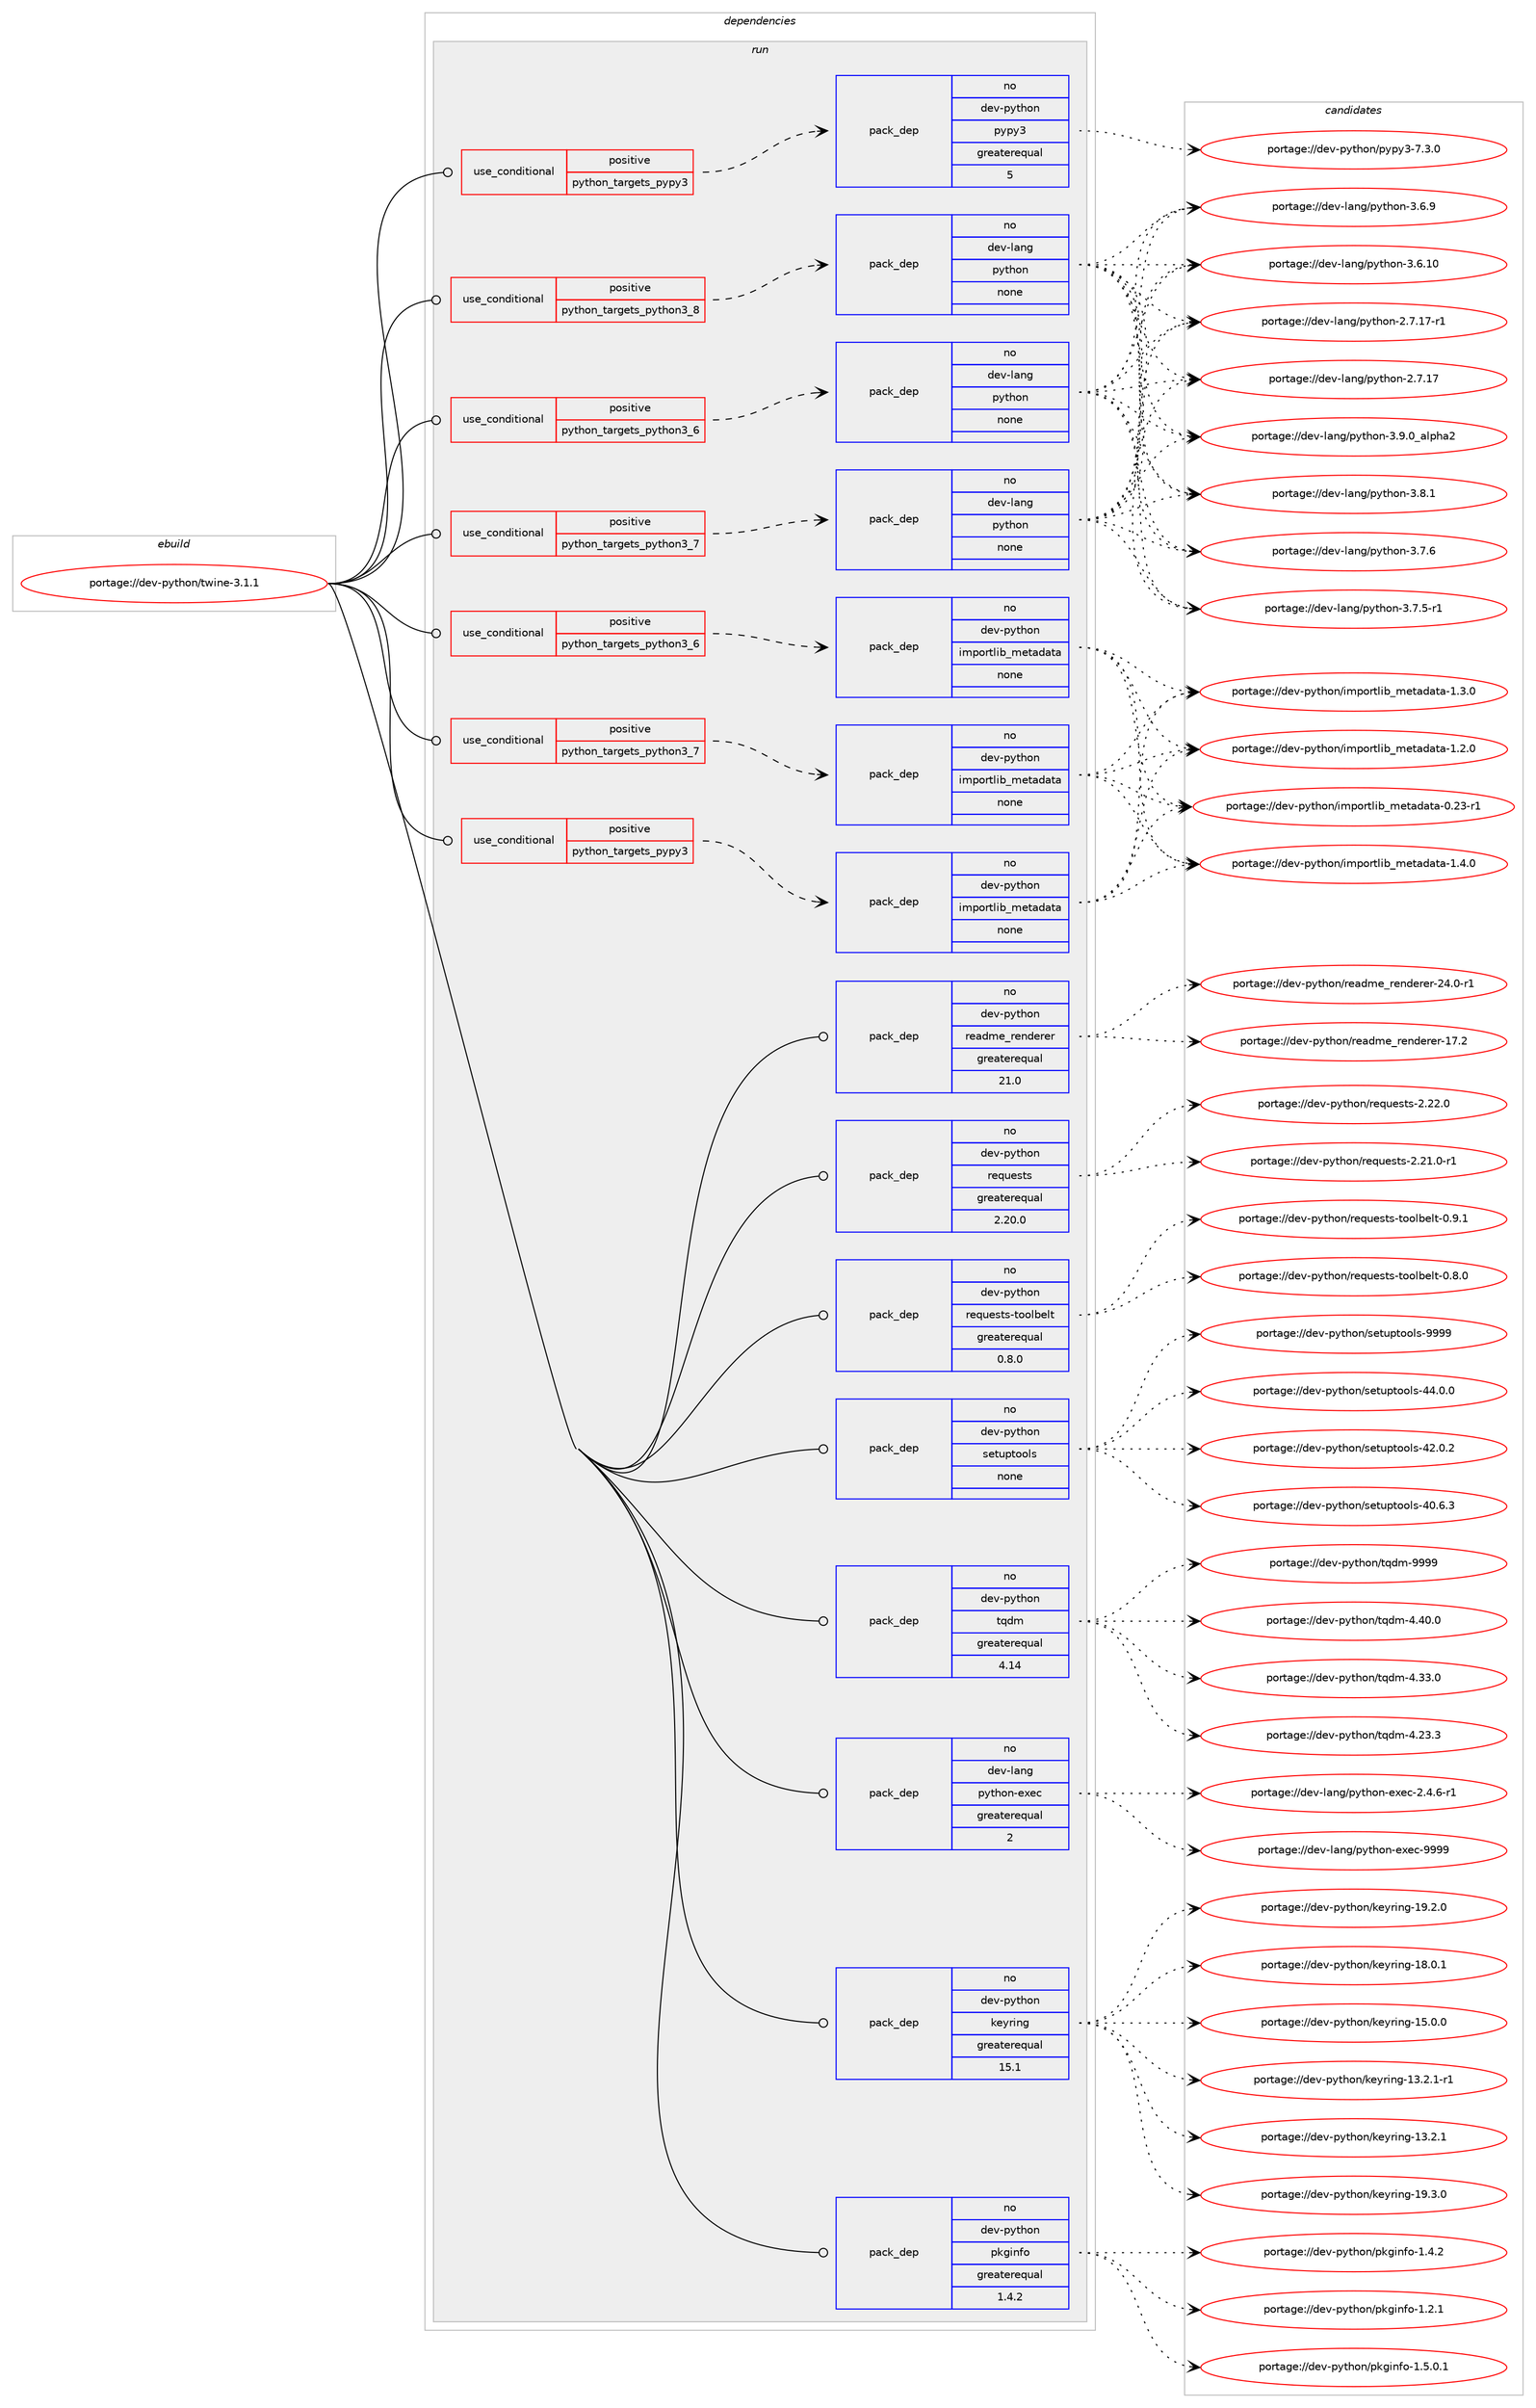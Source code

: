 digraph prolog {

# *************
# Graph options
# *************

newrank=true;
concentrate=true;
compound=true;
graph [rankdir=LR,fontname=Helvetica,fontsize=10,ranksep=1.5];#, ranksep=2.5, nodesep=0.2];
edge  [arrowhead=vee];
node  [fontname=Helvetica,fontsize=10];

# **********
# The ebuild
# **********

subgraph cluster_leftcol {
color=gray;
label=<<i>ebuild</i>>;
id [label="portage://dev-python/twine-3.1.1", color=red, width=4, href="../dev-python/twine-3.1.1.svg"];
}

# ****************
# The dependencies
# ****************

subgraph cluster_midcol {
color=gray;
label=<<i>dependencies</i>>;
subgraph cluster_compile {
fillcolor="#eeeeee";
style=filled;
label=<<i>compile</i>>;
}
subgraph cluster_compileandrun {
fillcolor="#eeeeee";
style=filled;
label=<<i>compile and run</i>>;
}
subgraph cluster_run {
fillcolor="#eeeeee";
style=filled;
label=<<i>run</i>>;
subgraph cond104452 {
dependency420903 [label=<<TABLE BORDER="0" CELLBORDER="1" CELLSPACING="0" CELLPADDING="4"><TR><TD ROWSPAN="3" CELLPADDING="10">use_conditional</TD></TR><TR><TD>positive</TD></TR><TR><TD>python_targets_pypy3</TD></TR></TABLE>>, shape=none, color=red];
subgraph pack311554 {
dependency420904 [label=<<TABLE BORDER="0" CELLBORDER="1" CELLSPACING="0" CELLPADDING="4" WIDTH="220"><TR><TD ROWSPAN="6" CELLPADDING="30">pack_dep</TD></TR><TR><TD WIDTH="110">no</TD></TR><TR><TD>dev-python</TD></TR><TR><TD>importlib_metadata</TD></TR><TR><TD>none</TD></TR><TR><TD></TD></TR></TABLE>>, shape=none, color=blue];
}
dependency420903:e -> dependency420904:w [weight=20,style="dashed",arrowhead="vee"];
}
id:e -> dependency420903:w [weight=20,style="solid",arrowhead="odot"];
subgraph cond104453 {
dependency420905 [label=<<TABLE BORDER="0" CELLBORDER="1" CELLSPACING="0" CELLPADDING="4"><TR><TD ROWSPAN="3" CELLPADDING="10">use_conditional</TD></TR><TR><TD>positive</TD></TR><TR><TD>python_targets_pypy3</TD></TR></TABLE>>, shape=none, color=red];
subgraph pack311555 {
dependency420906 [label=<<TABLE BORDER="0" CELLBORDER="1" CELLSPACING="0" CELLPADDING="4" WIDTH="220"><TR><TD ROWSPAN="6" CELLPADDING="30">pack_dep</TD></TR><TR><TD WIDTH="110">no</TD></TR><TR><TD>dev-python</TD></TR><TR><TD>pypy3</TD></TR><TR><TD>greaterequal</TD></TR><TR><TD>5</TD></TR></TABLE>>, shape=none, color=blue];
}
dependency420905:e -> dependency420906:w [weight=20,style="dashed",arrowhead="vee"];
}
id:e -> dependency420905:w [weight=20,style="solid",arrowhead="odot"];
subgraph cond104454 {
dependency420907 [label=<<TABLE BORDER="0" CELLBORDER="1" CELLSPACING="0" CELLPADDING="4"><TR><TD ROWSPAN="3" CELLPADDING="10">use_conditional</TD></TR><TR><TD>positive</TD></TR><TR><TD>python_targets_python3_6</TD></TR></TABLE>>, shape=none, color=red];
subgraph pack311556 {
dependency420908 [label=<<TABLE BORDER="0" CELLBORDER="1" CELLSPACING="0" CELLPADDING="4" WIDTH="220"><TR><TD ROWSPAN="6" CELLPADDING="30">pack_dep</TD></TR><TR><TD WIDTH="110">no</TD></TR><TR><TD>dev-lang</TD></TR><TR><TD>python</TD></TR><TR><TD>none</TD></TR><TR><TD></TD></TR></TABLE>>, shape=none, color=blue];
}
dependency420907:e -> dependency420908:w [weight=20,style="dashed",arrowhead="vee"];
}
id:e -> dependency420907:w [weight=20,style="solid",arrowhead="odot"];
subgraph cond104455 {
dependency420909 [label=<<TABLE BORDER="0" CELLBORDER="1" CELLSPACING="0" CELLPADDING="4"><TR><TD ROWSPAN="3" CELLPADDING="10">use_conditional</TD></TR><TR><TD>positive</TD></TR><TR><TD>python_targets_python3_6</TD></TR></TABLE>>, shape=none, color=red];
subgraph pack311557 {
dependency420910 [label=<<TABLE BORDER="0" CELLBORDER="1" CELLSPACING="0" CELLPADDING="4" WIDTH="220"><TR><TD ROWSPAN="6" CELLPADDING="30">pack_dep</TD></TR><TR><TD WIDTH="110">no</TD></TR><TR><TD>dev-python</TD></TR><TR><TD>importlib_metadata</TD></TR><TR><TD>none</TD></TR><TR><TD></TD></TR></TABLE>>, shape=none, color=blue];
}
dependency420909:e -> dependency420910:w [weight=20,style="dashed",arrowhead="vee"];
}
id:e -> dependency420909:w [weight=20,style="solid",arrowhead="odot"];
subgraph cond104456 {
dependency420911 [label=<<TABLE BORDER="0" CELLBORDER="1" CELLSPACING="0" CELLPADDING="4"><TR><TD ROWSPAN="3" CELLPADDING="10">use_conditional</TD></TR><TR><TD>positive</TD></TR><TR><TD>python_targets_python3_7</TD></TR></TABLE>>, shape=none, color=red];
subgraph pack311558 {
dependency420912 [label=<<TABLE BORDER="0" CELLBORDER="1" CELLSPACING="0" CELLPADDING="4" WIDTH="220"><TR><TD ROWSPAN="6" CELLPADDING="30">pack_dep</TD></TR><TR><TD WIDTH="110">no</TD></TR><TR><TD>dev-lang</TD></TR><TR><TD>python</TD></TR><TR><TD>none</TD></TR><TR><TD></TD></TR></TABLE>>, shape=none, color=blue];
}
dependency420911:e -> dependency420912:w [weight=20,style="dashed",arrowhead="vee"];
}
id:e -> dependency420911:w [weight=20,style="solid",arrowhead="odot"];
subgraph cond104457 {
dependency420913 [label=<<TABLE BORDER="0" CELLBORDER="1" CELLSPACING="0" CELLPADDING="4"><TR><TD ROWSPAN="3" CELLPADDING="10">use_conditional</TD></TR><TR><TD>positive</TD></TR><TR><TD>python_targets_python3_7</TD></TR></TABLE>>, shape=none, color=red];
subgraph pack311559 {
dependency420914 [label=<<TABLE BORDER="0" CELLBORDER="1" CELLSPACING="0" CELLPADDING="4" WIDTH="220"><TR><TD ROWSPAN="6" CELLPADDING="30">pack_dep</TD></TR><TR><TD WIDTH="110">no</TD></TR><TR><TD>dev-python</TD></TR><TR><TD>importlib_metadata</TD></TR><TR><TD>none</TD></TR><TR><TD></TD></TR></TABLE>>, shape=none, color=blue];
}
dependency420913:e -> dependency420914:w [weight=20,style="dashed",arrowhead="vee"];
}
id:e -> dependency420913:w [weight=20,style="solid",arrowhead="odot"];
subgraph cond104458 {
dependency420915 [label=<<TABLE BORDER="0" CELLBORDER="1" CELLSPACING="0" CELLPADDING="4"><TR><TD ROWSPAN="3" CELLPADDING="10">use_conditional</TD></TR><TR><TD>positive</TD></TR><TR><TD>python_targets_python3_8</TD></TR></TABLE>>, shape=none, color=red];
subgraph pack311560 {
dependency420916 [label=<<TABLE BORDER="0" CELLBORDER="1" CELLSPACING="0" CELLPADDING="4" WIDTH="220"><TR><TD ROWSPAN="6" CELLPADDING="30">pack_dep</TD></TR><TR><TD WIDTH="110">no</TD></TR><TR><TD>dev-lang</TD></TR><TR><TD>python</TD></TR><TR><TD>none</TD></TR><TR><TD></TD></TR></TABLE>>, shape=none, color=blue];
}
dependency420915:e -> dependency420916:w [weight=20,style="dashed",arrowhead="vee"];
}
id:e -> dependency420915:w [weight=20,style="solid",arrowhead="odot"];
subgraph pack311561 {
dependency420917 [label=<<TABLE BORDER="0" CELLBORDER="1" CELLSPACING="0" CELLPADDING="4" WIDTH="220"><TR><TD ROWSPAN="6" CELLPADDING="30">pack_dep</TD></TR><TR><TD WIDTH="110">no</TD></TR><TR><TD>dev-lang</TD></TR><TR><TD>python-exec</TD></TR><TR><TD>greaterequal</TD></TR><TR><TD>2</TD></TR></TABLE>>, shape=none, color=blue];
}
id:e -> dependency420917:w [weight=20,style="solid",arrowhead="odot"];
subgraph pack311562 {
dependency420918 [label=<<TABLE BORDER="0" CELLBORDER="1" CELLSPACING="0" CELLPADDING="4" WIDTH="220"><TR><TD ROWSPAN="6" CELLPADDING="30">pack_dep</TD></TR><TR><TD WIDTH="110">no</TD></TR><TR><TD>dev-python</TD></TR><TR><TD>keyring</TD></TR><TR><TD>greaterequal</TD></TR><TR><TD>15.1</TD></TR></TABLE>>, shape=none, color=blue];
}
id:e -> dependency420918:w [weight=20,style="solid",arrowhead="odot"];
subgraph pack311563 {
dependency420919 [label=<<TABLE BORDER="0" CELLBORDER="1" CELLSPACING="0" CELLPADDING="4" WIDTH="220"><TR><TD ROWSPAN="6" CELLPADDING="30">pack_dep</TD></TR><TR><TD WIDTH="110">no</TD></TR><TR><TD>dev-python</TD></TR><TR><TD>pkginfo</TD></TR><TR><TD>greaterequal</TD></TR><TR><TD>1.4.2</TD></TR></TABLE>>, shape=none, color=blue];
}
id:e -> dependency420919:w [weight=20,style="solid",arrowhead="odot"];
subgraph pack311564 {
dependency420920 [label=<<TABLE BORDER="0" CELLBORDER="1" CELLSPACING="0" CELLPADDING="4" WIDTH="220"><TR><TD ROWSPAN="6" CELLPADDING="30">pack_dep</TD></TR><TR><TD WIDTH="110">no</TD></TR><TR><TD>dev-python</TD></TR><TR><TD>readme_renderer</TD></TR><TR><TD>greaterequal</TD></TR><TR><TD>21.0</TD></TR></TABLE>>, shape=none, color=blue];
}
id:e -> dependency420920:w [weight=20,style="solid",arrowhead="odot"];
subgraph pack311565 {
dependency420921 [label=<<TABLE BORDER="0" CELLBORDER="1" CELLSPACING="0" CELLPADDING="4" WIDTH="220"><TR><TD ROWSPAN="6" CELLPADDING="30">pack_dep</TD></TR><TR><TD WIDTH="110">no</TD></TR><TR><TD>dev-python</TD></TR><TR><TD>requests</TD></TR><TR><TD>greaterequal</TD></TR><TR><TD>2.20.0</TD></TR></TABLE>>, shape=none, color=blue];
}
id:e -> dependency420921:w [weight=20,style="solid",arrowhead="odot"];
subgraph pack311566 {
dependency420922 [label=<<TABLE BORDER="0" CELLBORDER="1" CELLSPACING="0" CELLPADDING="4" WIDTH="220"><TR><TD ROWSPAN="6" CELLPADDING="30">pack_dep</TD></TR><TR><TD WIDTH="110">no</TD></TR><TR><TD>dev-python</TD></TR><TR><TD>requests-toolbelt</TD></TR><TR><TD>greaterequal</TD></TR><TR><TD>0.8.0</TD></TR></TABLE>>, shape=none, color=blue];
}
id:e -> dependency420922:w [weight=20,style="solid",arrowhead="odot"];
subgraph pack311567 {
dependency420923 [label=<<TABLE BORDER="0" CELLBORDER="1" CELLSPACING="0" CELLPADDING="4" WIDTH="220"><TR><TD ROWSPAN="6" CELLPADDING="30">pack_dep</TD></TR><TR><TD WIDTH="110">no</TD></TR><TR><TD>dev-python</TD></TR><TR><TD>setuptools</TD></TR><TR><TD>none</TD></TR><TR><TD></TD></TR></TABLE>>, shape=none, color=blue];
}
id:e -> dependency420923:w [weight=20,style="solid",arrowhead="odot"];
subgraph pack311568 {
dependency420924 [label=<<TABLE BORDER="0" CELLBORDER="1" CELLSPACING="0" CELLPADDING="4" WIDTH="220"><TR><TD ROWSPAN="6" CELLPADDING="30">pack_dep</TD></TR><TR><TD WIDTH="110">no</TD></TR><TR><TD>dev-python</TD></TR><TR><TD>tqdm</TD></TR><TR><TD>greaterequal</TD></TR><TR><TD>4.14</TD></TR></TABLE>>, shape=none, color=blue];
}
id:e -> dependency420924:w [weight=20,style="solid",arrowhead="odot"];
}
}

# **************
# The candidates
# **************

subgraph cluster_choices {
rank=same;
color=gray;
label=<<i>candidates</i>>;

subgraph choice311554 {
color=black;
nodesep=1;
choice10010111845112121116104111110471051091121111141161081059895109101116971009711697454946524648 [label="portage://dev-python/importlib_metadata-1.4.0", color=red, width=4,href="../dev-python/importlib_metadata-1.4.0.svg"];
choice10010111845112121116104111110471051091121111141161081059895109101116971009711697454946514648 [label="portage://dev-python/importlib_metadata-1.3.0", color=red, width=4,href="../dev-python/importlib_metadata-1.3.0.svg"];
choice10010111845112121116104111110471051091121111141161081059895109101116971009711697454946504648 [label="portage://dev-python/importlib_metadata-1.2.0", color=red, width=4,href="../dev-python/importlib_metadata-1.2.0.svg"];
choice1001011184511212111610411111047105109112111114116108105989510910111697100971169745484650514511449 [label="portage://dev-python/importlib_metadata-0.23-r1", color=red, width=4,href="../dev-python/importlib_metadata-0.23-r1.svg"];
dependency420904:e -> choice10010111845112121116104111110471051091121111141161081059895109101116971009711697454946524648:w [style=dotted,weight="100"];
dependency420904:e -> choice10010111845112121116104111110471051091121111141161081059895109101116971009711697454946514648:w [style=dotted,weight="100"];
dependency420904:e -> choice10010111845112121116104111110471051091121111141161081059895109101116971009711697454946504648:w [style=dotted,weight="100"];
dependency420904:e -> choice1001011184511212111610411111047105109112111114116108105989510910111697100971169745484650514511449:w [style=dotted,weight="100"];
}
subgraph choice311555 {
color=black;
nodesep=1;
choice100101118451121211161041111104711212111212151455546514648 [label="portage://dev-python/pypy3-7.3.0", color=red, width=4,href="../dev-python/pypy3-7.3.0.svg"];
dependency420906:e -> choice100101118451121211161041111104711212111212151455546514648:w [style=dotted,weight="100"];
}
subgraph choice311556 {
color=black;
nodesep=1;
choice10010111845108971101034711212111610411111045514657464895971081121049750 [label="portage://dev-lang/python-3.9.0_alpha2", color=red, width=4,href="../dev-lang/python-3.9.0_alpha2.svg"];
choice100101118451089711010347112121116104111110455146564649 [label="portage://dev-lang/python-3.8.1", color=red, width=4,href="../dev-lang/python-3.8.1.svg"];
choice100101118451089711010347112121116104111110455146554654 [label="portage://dev-lang/python-3.7.6", color=red, width=4,href="../dev-lang/python-3.7.6.svg"];
choice1001011184510897110103471121211161041111104551465546534511449 [label="portage://dev-lang/python-3.7.5-r1", color=red, width=4,href="../dev-lang/python-3.7.5-r1.svg"];
choice100101118451089711010347112121116104111110455146544657 [label="portage://dev-lang/python-3.6.9", color=red, width=4,href="../dev-lang/python-3.6.9.svg"];
choice10010111845108971101034711212111610411111045514654464948 [label="portage://dev-lang/python-3.6.10", color=red, width=4,href="../dev-lang/python-3.6.10.svg"];
choice100101118451089711010347112121116104111110455046554649554511449 [label="portage://dev-lang/python-2.7.17-r1", color=red, width=4,href="../dev-lang/python-2.7.17-r1.svg"];
choice10010111845108971101034711212111610411111045504655464955 [label="portage://dev-lang/python-2.7.17", color=red, width=4,href="../dev-lang/python-2.7.17.svg"];
dependency420908:e -> choice10010111845108971101034711212111610411111045514657464895971081121049750:w [style=dotted,weight="100"];
dependency420908:e -> choice100101118451089711010347112121116104111110455146564649:w [style=dotted,weight="100"];
dependency420908:e -> choice100101118451089711010347112121116104111110455146554654:w [style=dotted,weight="100"];
dependency420908:e -> choice1001011184510897110103471121211161041111104551465546534511449:w [style=dotted,weight="100"];
dependency420908:e -> choice100101118451089711010347112121116104111110455146544657:w [style=dotted,weight="100"];
dependency420908:e -> choice10010111845108971101034711212111610411111045514654464948:w [style=dotted,weight="100"];
dependency420908:e -> choice100101118451089711010347112121116104111110455046554649554511449:w [style=dotted,weight="100"];
dependency420908:e -> choice10010111845108971101034711212111610411111045504655464955:w [style=dotted,weight="100"];
}
subgraph choice311557 {
color=black;
nodesep=1;
choice10010111845112121116104111110471051091121111141161081059895109101116971009711697454946524648 [label="portage://dev-python/importlib_metadata-1.4.0", color=red, width=4,href="../dev-python/importlib_metadata-1.4.0.svg"];
choice10010111845112121116104111110471051091121111141161081059895109101116971009711697454946514648 [label="portage://dev-python/importlib_metadata-1.3.0", color=red, width=4,href="../dev-python/importlib_metadata-1.3.0.svg"];
choice10010111845112121116104111110471051091121111141161081059895109101116971009711697454946504648 [label="portage://dev-python/importlib_metadata-1.2.0", color=red, width=4,href="../dev-python/importlib_metadata-1.2.0.svg"];
choice1001011184511212111610411111047105109112111114116108105989510910111697100971169745484650514511449 [label="portage://dev-python/importlib_metadata-0.23-r1", color=red, width=4,href="../dev-python/importlib_metadata-0.23-r1.svg"];
dependency420910:e -> choice10010111845112121116104111110471051091121111141161081059895109101116971009711697454946524648:w [style=dotted,weight="100"];
dependency420910:e -> choice10010111845112121116104111110471051091121111141161081059895109101116971009711697454946514648:w [style=dotted,weight="100"];
dependency420910:e -> choice10010111845112121116104111110471051091121111141161081059895109101116971009711697454946504648:w [style=dotted,weight="100"];
dependency420910:e -> choice1001011184511212111610411111047105109112111114116108105989510910111697100971169745484650514511449:w [style=dotted,weight="100"];
}
subgraph choice311558 {
color=black;
nodesep=1;
choice10010111845108971101034711212111610411111045514657464895971081121049750 [label="portage://dev-lang/python-3.9.0_alpha2", color=red, width=4,href="../dev-lang/python-3.9.0_alpha2.svg"];
choice100101118451089711010347112121116104111110455146564649 [label="portage://dev-lang/python-3.8.1", color=red, width=4,href="../dev-lang/python-3.8.1.svg"];
choice100101118451089711010347112121116104111110455146554654 [label="portage://dev-lang/python-3.7.6", color=red, width=4,href="../dev-lang/python-3.7.6.svg"];
choice1001011184510897110103471121211161041111104551465546534511449 [label="portage://dev-lang/python-3.7.5-r1", color=red, width=4,href="../dev-lang/python-3.7.5-r1.svg"];
choice100101118451089711010347112121116104111110455146544657 [label="portage://dev-lang/python-3.6.9", color=red, width=4,href="../dev-lang/python-3.6.9.svg"];
choice10010111845108971101034711212111610411111045514654464948 [label="portage://dev-lang/python-3.6.10", color=red, width=4,href="../dev-lang/python-3.6.10.svg"];
choice100101118451089711010347112121116104111110455046554649554511449 [label="portage://dev-lang/python-2.7.17-r1", color=red, width=4,href="../dev-lang/python-2.7.17-r1.svg"];
choice10010111845108971101034711212111610411111045504655464955 [label="portage://dev-lang/python-2.7.17", color=red, width=4,href="../dev-lang/python-2.7.17.svg"];
dependency420912:e -> choice10010111845108971101034711212111610411111045514657464895971081121049750:w [style=dotted,weight="100"];
dependency420912:e -> choice100101118451089711010347112121116104111110455146564649:w [style=dotted,weight="100"];
dependency420912:e -> choice100101118451089711010347112121116104111110455146554654:w [style=dotted,weight="100"];
dependency420912:e -> choice1001011184510897110103471121211161041111104551465546534511449:w [style=dotted,weight="100"];
dependency420912:e -> choice100101118451089711010347112121116104111110455146544657:w [style=dotted,weight="100"];
dependency420912:e -> choice10010111845108971101034711212111610411111045514654464948:w [style=dotted,weight="100"];
dependency420912:e -> choice100101118451089711010347112121116104111110455046554649554511449:w [style=dotted,weight="100"];
dependency420912:e -> choice10010111845108971101034711212111610411111045504655464955:w [style=dotted,weight="100"];
}
subgraph choice311559 {
color=black;
nodesep=1;
choice10010111845112121116104111110471051091121111141161081059895109101116971009711697454946524648 [label="portage://dev-python/importlib_metadata-1.4.0", color=red, width=4,href="../dev-python/importlib_metadata-1.4.0.svg"];
choice10010111845112121116104111110471051091121111141161081059895109101116971009711697454946514648 [label="portage://dev-python/importlib_metadata-1.3.0", color=red, width=4,href="../dev-python/importlib_metadata-1.3.0.svg"];
choice10010111845112121116104111110471051091121111141161081059895109101116971009711697454946504648 [label="portage://dev-python/importlib_metadata-1.2.0", color=red, width=4,href="../dev-python/importlib_metadata-1.2.0.svg"];
choice1001011184511212111610411111047105109112111114116108105989510910111697100971169745484650514511449 [label="portage://dev-python/importlib_metadata-0.23-r1", color=red, width=4,href="../dev-python/importlib_metadata-0.23-r1.svg"];
dependency420914:e -> choice10010111845112121116104111110471051091121111141161081059895109101116971009711697454946524648:w [style=dotted,weight="100"];
dependency420914:e -> choice10010111845112121116104111110471051091121111141161081059895109101116971009711697454946514648:w [style=dotted,weight="100"];
dependency420914:e -> choice10010111845112121116104111110471051091121111141161081059895109101116971009711697454946504648:w [style=dotted,weight="100"];
dependency420914:e -> choice1001011184511212111610411111047105109112111114116108105989510910111697100971169745484650514511449:w [style=dotted,weight="100"];
}
subgraph choice311560 {
color=black;
nodesep=1;
choice10010111845108971101034711212111610411111045514657464895971081121049750 [label="portage://dev-lang/python-3.9.0_alpha2", color=red, width=4,href="../dev-lang/python-3.9.0_alpha2.svg"];
choice100101118451089711010347112121116104111110455146564649 [label="portage://dev-lang/python-3.8.1", color=red, width=4,href="../dev-lang/python-3.8.1.svg"];
choice100101118451089711010347112121116104111110455146554654 [label="portage://dev-lang/python-3.7.6", color=red, width=4,href="../dev-lang/python-3.7.6.svg"];
choice1001011184510897110103471121211161041111104551465546534511449 [label="portage://dev-lang/python-3.7.5-r1", color=red, width=4,href="../dev-lang/python-3.7.5-r1.svg"];
choice100101118451089711010347112121116104111110455146544657 [label="portage://dev-lang/python-3.6.9", color=red, width=4,href="../dev-lang/python-3.6.9.svg"];
choice10010111845108971101034711212111610411111045514654464948 [label="portage://dev-lang/python-3.6.10", color=red, width=4,href="../dev-lang/python-3.6.10.svg"];
choice100101118451089711010347112121116104111110455046554649554511449 [label="portage://dev-lang/python-2.7.17-r1", color=red, width=4,href="../dev-lang/python-2.7.17-r1.svg"];
choice10010111845108971101034711212111610411111045504655464955 [label="portage://dev-lang/python-2.7.17", color=red, width=4,href="../dev-lang/python-2.7.17.svg"];
dependency420916:e -> choice10010111845108971101034711212111610411111045514657464895971081121049750:w [style=dotted,weight="100"];
dependency420916:e -> choice100101118451089711010347112121116104111110455146564649:w [style=dotted,weight="100"];
dependency420916:e -> choice100101118451089711010347112121116104111110455146554654:w [style=dotted,weight="100"];
dependency420916:e -> choice1001011184510897110103471121211161041111104551465546534511449:w [style=dotted,weight="100"];
dependency420916:e -> choice100101118451089711010347112121116104111110455146544657:w [style=dotted,weight="100"];
dependency420916:e -> choice10010111845108971101034711212111610411111045514654464948:w [style=dotted,weight="100"];
dependency420916:e -> choice100101118451089711010347112121116104111110455046554649554511449:w [style=dotted,weight="100"];
dependency420916:e -> choice10010111845108971101034711212111610411111045504655464955:w [style=dotted,weight="100"];
}
subgraph choice311561 {
color=black;
nodesep=1;
choice10010111845108971101034711212111610411111045101120101994557575757 [label="portage://dev-lang/python-exec-9999", color=red, width=4,href="../dev-lang/python-exec-9999.svg"];
choice10010111845108971101034711212111610411111045101120101994550465246544511449 [label="portage://dev-lang/python-exec-2.4.6-r1", color=red, width=4,href="../dev-lang/python-exec-2.4.6-r1.svg"];
dependency420917:e -> choice10010111845108971101034711212111610411111045101120101994557575757:w [style=dotted,weight="100"];
dependency420917:e -> choice10010111845108971101034711212111610411111045101120101994550465246544511449:w [style=dotted,weight="100"];
}
subgraph choice311562 {
color=black;
nodesep=1;
choice100101118451121211161041111104710710112111410511010345495746514648 [label="portage://dev-python/keyring-19.3.0", color=red, width=4,href="../dev-python/keyring-19.3.0.svg"];
choice100101118451121211161041111104710710112111410511010345495746504648 [label="portage://dev-python/keyring-19.2.0", color=red, width=4,href="../dev-python/keyring-19.2.0.svg"];
choice100101118451121211161041111104710710112111410511010345495646484649 [label="portage://dev-python/keyring-18.0.1", color=red, width=4,href="../dev-python/keyring-18.0.1.svg"];
choice100101118451121211161041111104710710112111410511010345495346484648 [label="portage://dev-python/keyring-15.0.0", color=red, width=4,href="../dev-python/keyring-15.0.0.svg"];
choice1001011184511212111610411111047107101121114105110103454951465046494511449 [label="portage://dev-python/keyring-13.2.1-r1", color=red, width=4,href="../dev-python/keyring-13.2.1-r1.svg"];
choice100101118451121211161041111104710710112111410511010345495146504649 [label="portage://dev-python/keyring-13.2.1", color=red, width=4,href="../dev-python/keyring-13.2.1.svg"];
dependency420918:e -> choice100101118451121211161041111104710710112111410511010345495746514648:w [style=dotted,weight="100"];
dependency420918:e -> choice100101118451121211161041111104710710112111410511010345495746504648:w [style=dotted,weight="100"];
dependency420918:e -> choice100101118451121211161041111104710710112111410511010345495646484649:w [style=dotted,weight="100"];
dependency420918:e -> choice100101118451121211161041111104710710112111410511010345495346484648:w [style=dotted,weight="100"];
dependency420918:e -> choice1001011184511212111610411111047107101121114105110103454951465046494511449:w [style=dotted,weight="100"];
dependency420918:e -> choice100101118451121211161041111104710710112111410511010345495146504649:w [style=dotted,weight="100"];
}
subgraph choice311563 {
color=black;
nodesep=1;
choice10010111845112121116104111110471121071031051101021114549465346484649 [label="portage://dev-python/pkginfo-1.5.0.1", color=red, width=4,href="../dev-python/pkginfo-1.5.0.1.svg"];
choice1001011184511212111610411111047112107103105110102111454946524650 [label="portage://dev-python/pkginfo-1.4.2", color=red, width=4,href="../dev-python/pkginfo-1.4.2.svg"];
choice1001011184511212111610411111047112107103105110102111454946504649 [label="portage://dev-python/pkginfo-1.2.1", color=red, width=4,href="../dev-python/pkginfo-1.2.1.svg"];
dependency420919:e -> choice10010111845112121116104111110471121071031051101021114549465346484649:w [style=dotted,weight="100"];
dependency420919:e -> choice1001011184511212111610411111047112107103105110102111454946524650:w [style=dotted,weight="100"];
dependency420919:e -> choice1001011184511212111610411111047112107103105110102111454946504649:w [style=dotted,weight="100"];
}
subgraph choice311564 {
color=black;
nodesep=1;
choice1001011184511212111610411111047114101971001091019511410111010010111410111445505246484511449 [label="portage://dev-python/readme_renderer-24.0-r1", color=red, width=4,href="../dev-python/readme_renderer-24.0-r1.svg"];
choice100101118451121211161041111104711410197100109101951141011101001011141011144549554650 [label="portage://dev-python/readme_renderer-17.2", color=red, width=4,href="../dev-python/readme_renderer-17.2.svg"];
dependency420920:e -> choice1001011184511212111610411111047114101971001091019511410111010010111410111445505246484511449:w [style=dotted,weight="100"];
dependency420920:e -> choice100101118451121211161041111104711410197100109101951141011101001011141011144549554650:w [style=dotted,weight="100"];
}
subgraph choice311565 {
color=black;
nodesep=1;
choice100101118451121211161041111104711410111311710111511611545504650504648 [label="portage://dev-python/requests-2.22.0", color=red, width=4,href="../dev-python/requests-2.22.0.svg"];
choice1001011184511212111610411111047114101113117101115116115455046504946484511449 [label="portage://dev-python/requests-2.21.0-r1", color=red, width=4,href="../dev-python/requests-2.21.0-r1.svg"];
dependency420921:e -> choice100101118451121211161041111104711410111311710111511611545504650504648:w [style=dotted,weight="100"];
dependency420921:e -> choice1001011184511212111610411111047114101113117101115116115455046504946484511449:w [style=dotted,weight="100"];
}
subgraph choice311566 {
color=black;
nodesep=1;
choice10010111845112121116104111110471141011131171011151161154511611111110898101108116454846574649 [label="portage://dev-python/requests-toolbelt-0.9.1", color=red, width=4,href="../dev-python/requests-toolbelt-0.9.1.svg"];
choice10010111845112121116104111110471141011131171011151161154511611111110898101108116454846564648 [label="portage://dev-python/requests-toolbelt-0.8.0", color=red, width=4,href="../dev-python/requests-toolbelt-0.8.0.svg"];
dependency420922:e -> choice10010111845112121116104111110471141011131171011151161154511611111110898101108116454846574649:w [style=dotted,weight="100"];
dependency420922:e -> choice10010111845112121116104111110471141011131171011151161154511611111110898101108116454846564648:w [style=dotted,weight="100"];
}
subgraph choice311567 {
color=black;
nodesep=1;
choice10010111845112121116104111110471151011161171121161111111081154557575757 [label="portage://dev-python/setuptools-9999", color=red, width=4,href="../dev-python/setuptools-9999.svg"];
choice100101118451121211161041111104711510111611711211611111110811545525246484648 [label="portage://dev-python/setuptools-44.0.0", color=red, width=4,href="../dev-python/setuptools-44.0.0.svg"];
choice100101118451121211161041111104711510111611711211611111110811545525046484650 [label="portage://dev-python/setuptools-42.0.2", color=red, width=4,href="../dev-python/setuptools-42.0.2.svg"];
choice100101118451121211161041111104711510111611711211611111110811545524846544651 [label="portage://dev-python/setuptools-40.6.3", color=red, width=4,href="../dev-python/setuptools-40.6.3.svg"];
dependency420923:e -> choice10010111845112121116104111110471151011161171121161111111081154557575757:w [style=dotted,weight="100"];
dependency420923:e -> choice100101118451121211161041111104711510111611711211611111110811545525246484648:w [style=dotted,weight="100"];
dependency420923:e -> choice100101118451121211161041111104711510111611711211611111110811545525046484650:w [style=dotted,weight="100"];
dependency420923:e -> choice100101118451121211161041111104711510111611711211611111110811545524846544651:w [style=dotted,weight="100"];
}
subgraph choice311568 {
color=black;
nodesep=1;
choice10010111845112121116104111110471161131001094557575757 [label="portage://dev-python/tqdm-9999", color=red, width=4,href="../dev-python/tqdm-9999.svg"];
choice100101118451121211161041111104711611310010945524652484648 [label="portage://dev-python/tqdm-4.40.0", color=red, width=4,href="../dev-python/tqdm-4.40.0.svg"];
choice100101118451121211161041111104711611310010945524651514648 [label="portage://dev-python/tqdm-4.33.0", color=red, width=4,href="../dev-python/tqdm-4.33.0.svg"];
choice100101118451121211161041111104711611310010945524650514651 [label="portage://dev-python/tqdm-4.23.3", color=red, width=4,href="../dev-python/tqdm-4.23.3.svg"];
dependency420924:e -> choice10010111845112121116104111110471161131001094557575757:w [style=dotted,weight="100"];
dependency420924:e -> choice100101118451121211161041111104711611310010945524652484648:w [style=dotted,weight="100"];
dependency420924:e -> choice100101118451121211161041111104711611310010945524651514648:w [style=dotted,weight="100"];
dependency420924:e -> choice100101118451121211161041111104711611310010945524650514651:w [style=dotted,weight="100"];
}
}

}
